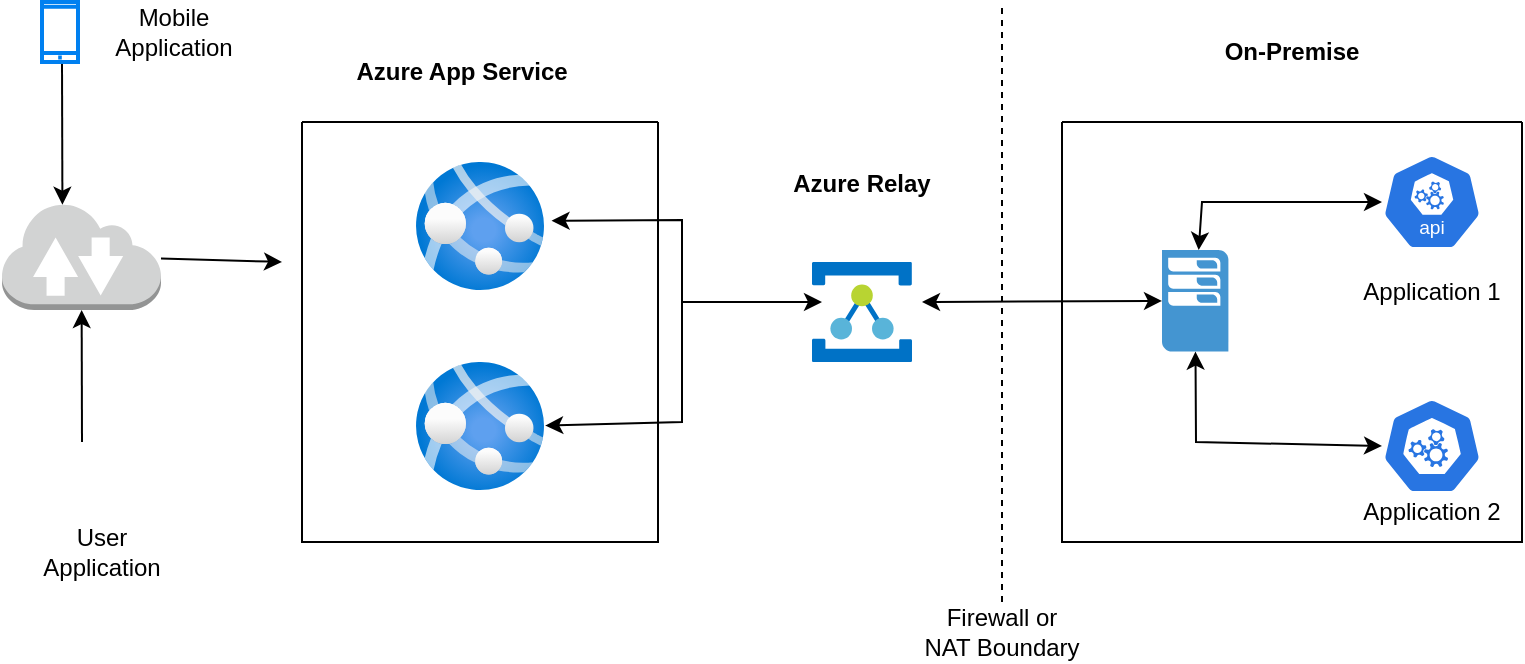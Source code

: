 <mxfile version="24.7.2" type="github">
  <diagram name="Page-1" id="IkA_VK86Y6AG_sND600d">
    <mxGraphModel dx="1050" dy="557" grid="0" gridSize="10" guides="1" tooltips="1" connect="1" arrows="1" fold="1" page="1" pageScale="1" pageWidth="850" pageHeight="1100" math="0" shadow="0">
      <root>
        <mxCell id="0" />
        <mxCell id="1" parent="0" />
        <mxCell id="Md4oS-6Q53LpxxrgLM5H-1" value="" style="image;sketch=0;aspect=fixed;html=1;points=[];align=center;fontSize=12;image=img/lib/mscae/Service_Bus_Relay.svg;" vertex="1" parent="1">
          <mxGeometry x="425" y="140" width="50" height="50" as="geometry" />
        </mxCell>
        <mxCell id="Md4oS-6Q53LpxxrgLM5H-2" value="" style="pointerEvents=1;shadow=0;dashed=0;html=1;strokeColor=none;fillColor=#4495D1;labelPosition=center;verticalLabelPosition=bottom;verticalAlign=top;align=center;outlineConnect=0;shape=mxgraph.veeam.2d.esx_esxi;" vertex="1" parent="1">
          <mxGeometry x="600" y="134" width="33.2" height="50.8" as="geometry" />
        </mxCell>
        <mxCell id="Md4oS-6Q53LpxxrgLM5H-6" value="" style="aspect=fixed;sketch=0;html=1;dashed=0;whitespace=wrap;verticalLabelPosition=bottom;verticalAlign=top;fillColor=#2875E2;strokeColor=#ffffff;points=[[0.005,0.63,0],[0.1,0.2,0],[0.9,0.2,0],[0.5,0,0],[0.995,0.63,0],[0.72,0.99,0],[0.5,1,0],[0.28,0.99,0]];shape=mxgraph.kubernetes.icon2;kubernetesLabel=1;prIcon=api" vertex="1" parent="1">
          <mxGeometry x="710" y="86" width="50" height="48" as="geometry" />
        </mxCell>
        <mxCell id="Md4oS-6Q53LpxxrgLM5H-7" value="" style="aspect=fixed;sketch=0;html=1;dashed=0;whitespace=wrap;verticalLabelPosition=bottom;verticalAlign=top;fillColor=#2875E2;strokeColor=#ffffff;points=[[0.005,0.63,0],[0.1,0.2,0],[0.9,0.2,0],[0.5,0,0],[0.995,0.63,0],[0.72,0.99,0],[0.5,1,0],[0.28,0.99,0]];shape=mxgraph.kubernetes.icon2;prIcon=api" vertex="1" parent="1">
          <mxGeometry x="710" y="208" width="50" height="48" as="geometry" />
        </mxCell>
        <mxCell id="Md4oS-6Q53LpxxrgLM5H-9" value="" style="endArrow=classic;startArrow=classic;html=1;rounded=0;" edge="1" parent="1" source="Md4oS-6Q53LpxxrgLM5H-2">
          <mxGeometry width="50" height="50" relative="1" as="geometry">
            <mxPoint x="660" y="160" as="sourcePoint" />
            <mxPoint x="710" y="110" as="targetPoint" />
            <Array as="points">
              <mxPoint x="620" y="110" />
            </Array>
          </mxGeometry>
        </mxCell>
        <mxCell id="Md4oS-6Q53LpxxrgLM5H-10" value="" style="endArrow=classic;startArrow=classic;html=1;rounded=0;" edge="1" parent="1" source="Md4oS-6Q53LpxxrgLM5H-2">
          <mxGeometry width="50" height="50" relative="1" as="geometry">
            <mxPoint x="618" y="256" as="sourcePoint" />
            <mxPoint x="710" y="232" as="targetPoint" />
            <Array as="points">
              <mxPoint x="617" y="230" />
            </Array>
          </mxGeometry>
        </mxCell>
        <mxCell id="Md4oS-6Q53LpxxrgLM5H-12" value="" style="swimlane;startSize=0;" vertex="1" parent="1">
          <mxGeometry x="550" y="70" width="230" height="210" as="geometry" />
        </mxCell>
        <mxCell id="Md4oS-6Q53LpxxrgLM5H-33" value="Application 1" style="text;html=1;align=center;verticalAlign=middle;whiteSpace=wrap;rounded=0;" vertex="1" parent="Md4oS-6Q53LpxxrgLM5H-12">
          <mxGeometry x="145" y="70" width="80" height="30" as="geometry" />
        </mxCell>
        <mxCell id="Md4oS-6Q53LpxxrgLM5H-34" value="Application 2" style="text;html=1;align=center;verticalAlign=middle;whiteSpace=wrap;rounded=0;" vertex="1" parent="Md4oS-6Q53LpxxrgLM5H-12">
          <mxGeometry x="145" y="180" width="80" height="30" as="geometry" />
        </mxCell>
        <mxCell id="Md4oS-6Q53LpxxrgLM5H-13" value="" style="endArrow=classic;startArrow=classic;html=1;rounded=0;" edge="1" parent="1" target="Md4oS-6Q53LpxxrgLM5H-2">
          <mxGeometry width="50" height="50" relative="1" as="geometry">
            <mxPoint x="480" y="160" as="sourcePoint" />
            <mxPoint x="500" y="260" as="targetPoint" />
            <Array as="points" />
          </mxGeometry>
        </mxCell>
        <mxCell id="Md4oS-6Q53LpxxrgLM5H-14" value="" style="swimlane;startSize=0;" vertex="1" parent="1">
          <mxGeometry x="170" y="70" width="178" height="210" as="geometry" />
        </mxCell>
        <mxCell id="Md4oS-6Q53LpxxrgLM5H-5" value="" style="image;aspect=fixed;html=1;points=[];align=center;fontSize=12;image=img/lib/azure2/containers/App_Services.svg;" vertex="1" parent="Md4oS-6Q53LpxxrgLM5H-14">
          <mxGeometry x="57" y="120" width="64" height="64" as="geometry" />
        </mxCell>
        <mxCell id="Md4oS-6Q53LpxxrgLM5H-3" value="" style="image;aspect=fixed;html=1;points=[];align=center;fontSize=12;image=img/lib/azure2/app_services/App_Services.svg;" vertex="1" parent="Md4oS-6Q53LpxxrgLM5H-14">
          <mxGeometry x="57" y="20" width="64" height="64" as="geometry" />
        </mxCell>
        <mxCell id="Md4oS-6Q53LpxxrgLM5H-16" value="" style="endArrow=classic;startArrow=classic;html=1;rounded=0;entryX=1.059;entryY=0.459;entryDx=0;entryDy=0;entryPerimeter=0;exitX=1.009;exitY=0.497;exitDx=0;exitDy=0;exitPerimeter=0;" edge="1" parent="Md4oS-6Q53LpxxrgLM5H-14" source="Md4oS-6Q53LpxxrgLM5H-5" target="Md4oS-6Q53LpxxrgLM5H-3">
          <mxGeometry width="50" height="50" relative="1" as="geometry">
            <mxPoint x="200" y="180" as="sourcePoint" />
            <mxPoint x="330" y="190" as="targetPoint" />
            <Array as="points">
              <mxPoint x="190" y="150" />
              <mxPoint x="190" y="90" />
              <mxPoint x="190" y="49" />
            </Array>
          </mxGeometry>
        </mxCell>
        <mxCell id="Md4oS-6Q53LpxxrgLM5H-15" value="" style="endArrow=classic;html=1;rounded=0;entryX=0.1;entryY=0.4;entryDx=0;entryDy=0;entryPerimeter=0;" edge="1" parent="1" target="Md4oS-6Q53LpxxrgLM5H-1">
          <mxGeometry width="50" height="50" relative="1" as="geometry">
            <mxPoint x="360" y="160" as="sourcePoint" />
            <mxPoint x="410" y="160" as="targetPoint" />
          </mxGeometry>
        </mxCell>
        <mxCell id="Md4oS-6Q53LpxxrgLM5H-21" value="" style="outlineConnect=0;dashed=0;verticalLabelPosition=bottom;verticalAlign=top;align=center;html=1;shape=mxgraph.aws3.internet_2;fillColor=#D2D3D3;gradientColor=none;" vertex="1" parent="1">
          <mxGeometry x="20" y="110" width="79.5" height="54" as="geometry" />
        </mxCell>
        <mxCell id="Md4oS-6Q53LpxxrgLM5H-22" value="" style="endArrow=classic;html=1;rounded=0;entryX=0.38;entryY=0.025;entryDx=0;entryDy=0;entryPerimeter=0;" edge="1" parent="1" target="Md4oS-6Q53LpxxrgLM5H-21">
          <mxGeometry width="50" height="50" relative="1" as="geometry">
            <mxPoint x="50" y="40" as="sourcePoint" />
            <mxPoint x="20" y="30" as="targetPoint" />
          </mxGeometry>
        </mxCell>
        <mxCell id="Md4oS-6Q53LpxxrgLM5H-23" value="" style="endArrow=classic;html=1;rounded=0;" edge="1" parent="1" target="Md4oS-6Q53LpxxrgLM5H-21">
          <mxGeometry width="50" height="50" relative="1" as="geometry">
            <mxPoint x="60" y="230" as="sourcePoint" />
            <mxPoint x="90" y="400" as="targetPoint" />
          </mxGeometry>
        </mxCell>
        <mxCell id="Md4oS-6Q53LpxxrgLM5H-24" value="" style="endArrow=classic;html=1;rounded=0;" edge="1" parent="1" source="Md4oS-6Q53LpxxrgLM5H-21">
          <mxGeometry width="50" height="50" relative="1" as="geometry">
            <mxPoint x="450" y="310" as="sourcePoint" />
            <mxPoint x="160" y="140" as="targetPoint" />
          </mxGeometry>
        </mxCell>
        <mxCell id="Md4oS-6Q53LpxxrgLM5H-25" value="" style="html=1;verticalLabelPosition=bottom;align=center;labelBackgroundColor=#ffffff;verticalAlign=top;strokeWidth=2;strokeColor=#0080F0;shadow=0;dashed=0;shape=mxgraph.ios7.icons.smartphone;" vertex="1" parent="1">
          <mxGeometry x="40" y="10" width="18" height="30" as="geometry" />
        </mxCell>
        <mxCell id="Md4oS-6Q53LpxxrgLM5H-26" value="" style="shape=image;html=1;verticalAlign=top;verticalLabelPosition=bottom;labelBackgroundColor=#ffffff;imageAspect=0;aspect=fixed;image=https://cdn4.iconfinder.com/data/icons/essential-app-2/16/app-tile-block-menu-setting-128.png" vertex="1" parent="1">
          <mxGeometry x="43.88" y="224.25" width="31.75" height="31.75" as="geometry" />
        </mxCell>
        <mxCell id="Md4oS-6Q53LpxxrgLM5H-27" value="Mobile Application" style="text;html=1;align=center;verticalAlign=middle;whiteSpace=wrap;rounded=0;" vertex="1" parent="1">
          <mxGeometry x="76" y="10" width="60" height="30" as="geometry" />
        </mxCell>
        <mxCell id="Md4oS-6Q53LpxxrgLM5H-28" value="&lt;b&gt;Azure Relay&lt;/b&gt;" style="text;html=1;align=center;verticalAlign=middle;whiteSpace=wrap;rounded=0;" vertex="1" parent="1">
          <mxGeometry x="410" y="86" width="80" height="30" as="geometry" />
        </mxCell>
        <mxCell id="Md4oS-6Q53LpxxrgLM5H-29" value="User Application" style="text;html=1;align=center;verticalAlign=middle;whiteSpace=wrap;rounded=0;" vertex="1" parent="1">
          <mxGeometry x="40" y="270" width="60" height="30" as="geometry" />
        </mxCell>
        <mxCell id="Md4oS-6Q53LpxxrgLM5H-31" value="&lt;b&gt;Azure App Service&lt;/b&gt;" style="text;html=1;align=center;verticalAlign=middle;whiteSpace=wrap;rounded=0;" vertex="1" parent="1">
          <mxGeometry x="190" y="30" width="120" height="30" as="geometry" />
        </mxCell>
        <mxCell id="Md4oS-6Q53LpxxrgLM5H-32" value="&lt;b&gt;On-Premise&lt;/b&gt;" style="text;html=1;align=center;verticalAlign=middle;whiteSpace=wrap;rounded=0;" vertex="1" parent="1">
          <mxGeometry x="610" y="20" width="110" height="30" as="geometry" />
        </mxCell>
        <mxCell id="Md4oS-6Q53LpxxrgLM5H-35" value="" style="endArrow=none;dashed=1;html=1;rounded=0;" edge="1" parent="1">
          <mxGeometry width="50" height="50" relative="1" as="geometry">
            <mxPoint x="520" y="310" as="sourcePoint" />
            <mxPoint x="520" y="10" as="targetPoint" />
          </mxGeometry>
        </mxCell>
        <mxCell id="Md4oS-6Q53LpxxrgLM5H-36" value="Firewall or NAT Boundary" style="text;html=1;align=center;verticalAlign=middle;whiteSpace=wrap;rounded=0;" vertex="1" parent="1">
          <mxGeometry x="480" y="310" width="80" height="30" as="geometry" />
        </mxCell>
      </root>
    </mxGraphModel>
  </diagram>
</mxfile>
